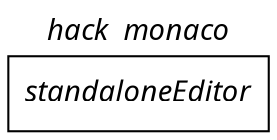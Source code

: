 digraph monaco{
  graph [compound=true fontname="Source Code Variable ExtraLight Italic"]
  node [color=black,shape=box,fontname="Source Code Variable ExtraLight Italic" ordering=out];
  edge [ color=gray arrowhead = "empty" fontname="Source Code Variable ExtraLight Italic"]

  labelloc= "t";
  label="hack  monaco";

  standaloneEditor

}